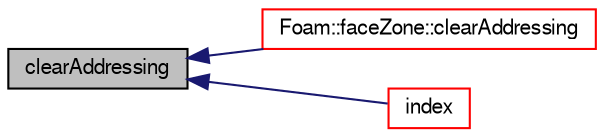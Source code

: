 digraph "clearAddressing"
{
  bgcolor="transparent";
  edge [fontname="FreeSans",fontsize="10",labelfontname="FreeSans",labelfontsize="10"];
  node [fontname="FreeSans",fontsize="10",shape=record];
  rankdir="LR";
  Node229 [label="clearAddressing",height=0.2,width=0.4,color="black", fillcolor="grey75", style="filled", fontcolor="black"];
  Node229 -> Node230 [dir="back",color="midnightblue",fontsize="10",style="solid",fontname="FreeSans"];
  Node230 [label="Foam::faceZone::clearAddressing",height=0.2,width=0.4,color="red",URL="$a27510.html#aac1ee7169044dccb262b78097d6ab1a8",tooltip="Clear addressing. "];
  Node229 -> Node321 [dir="back",color="midnightblue",fontsize="10",style="solid",fontname="FreeSans"];
  Node321 [label="index",height=0.2,width=0.4,color="red",URL="$a27518.html#a4a438520bb14406481732edc13c119c7",tooltip="Return the index of this zone in zone list. "];
}
